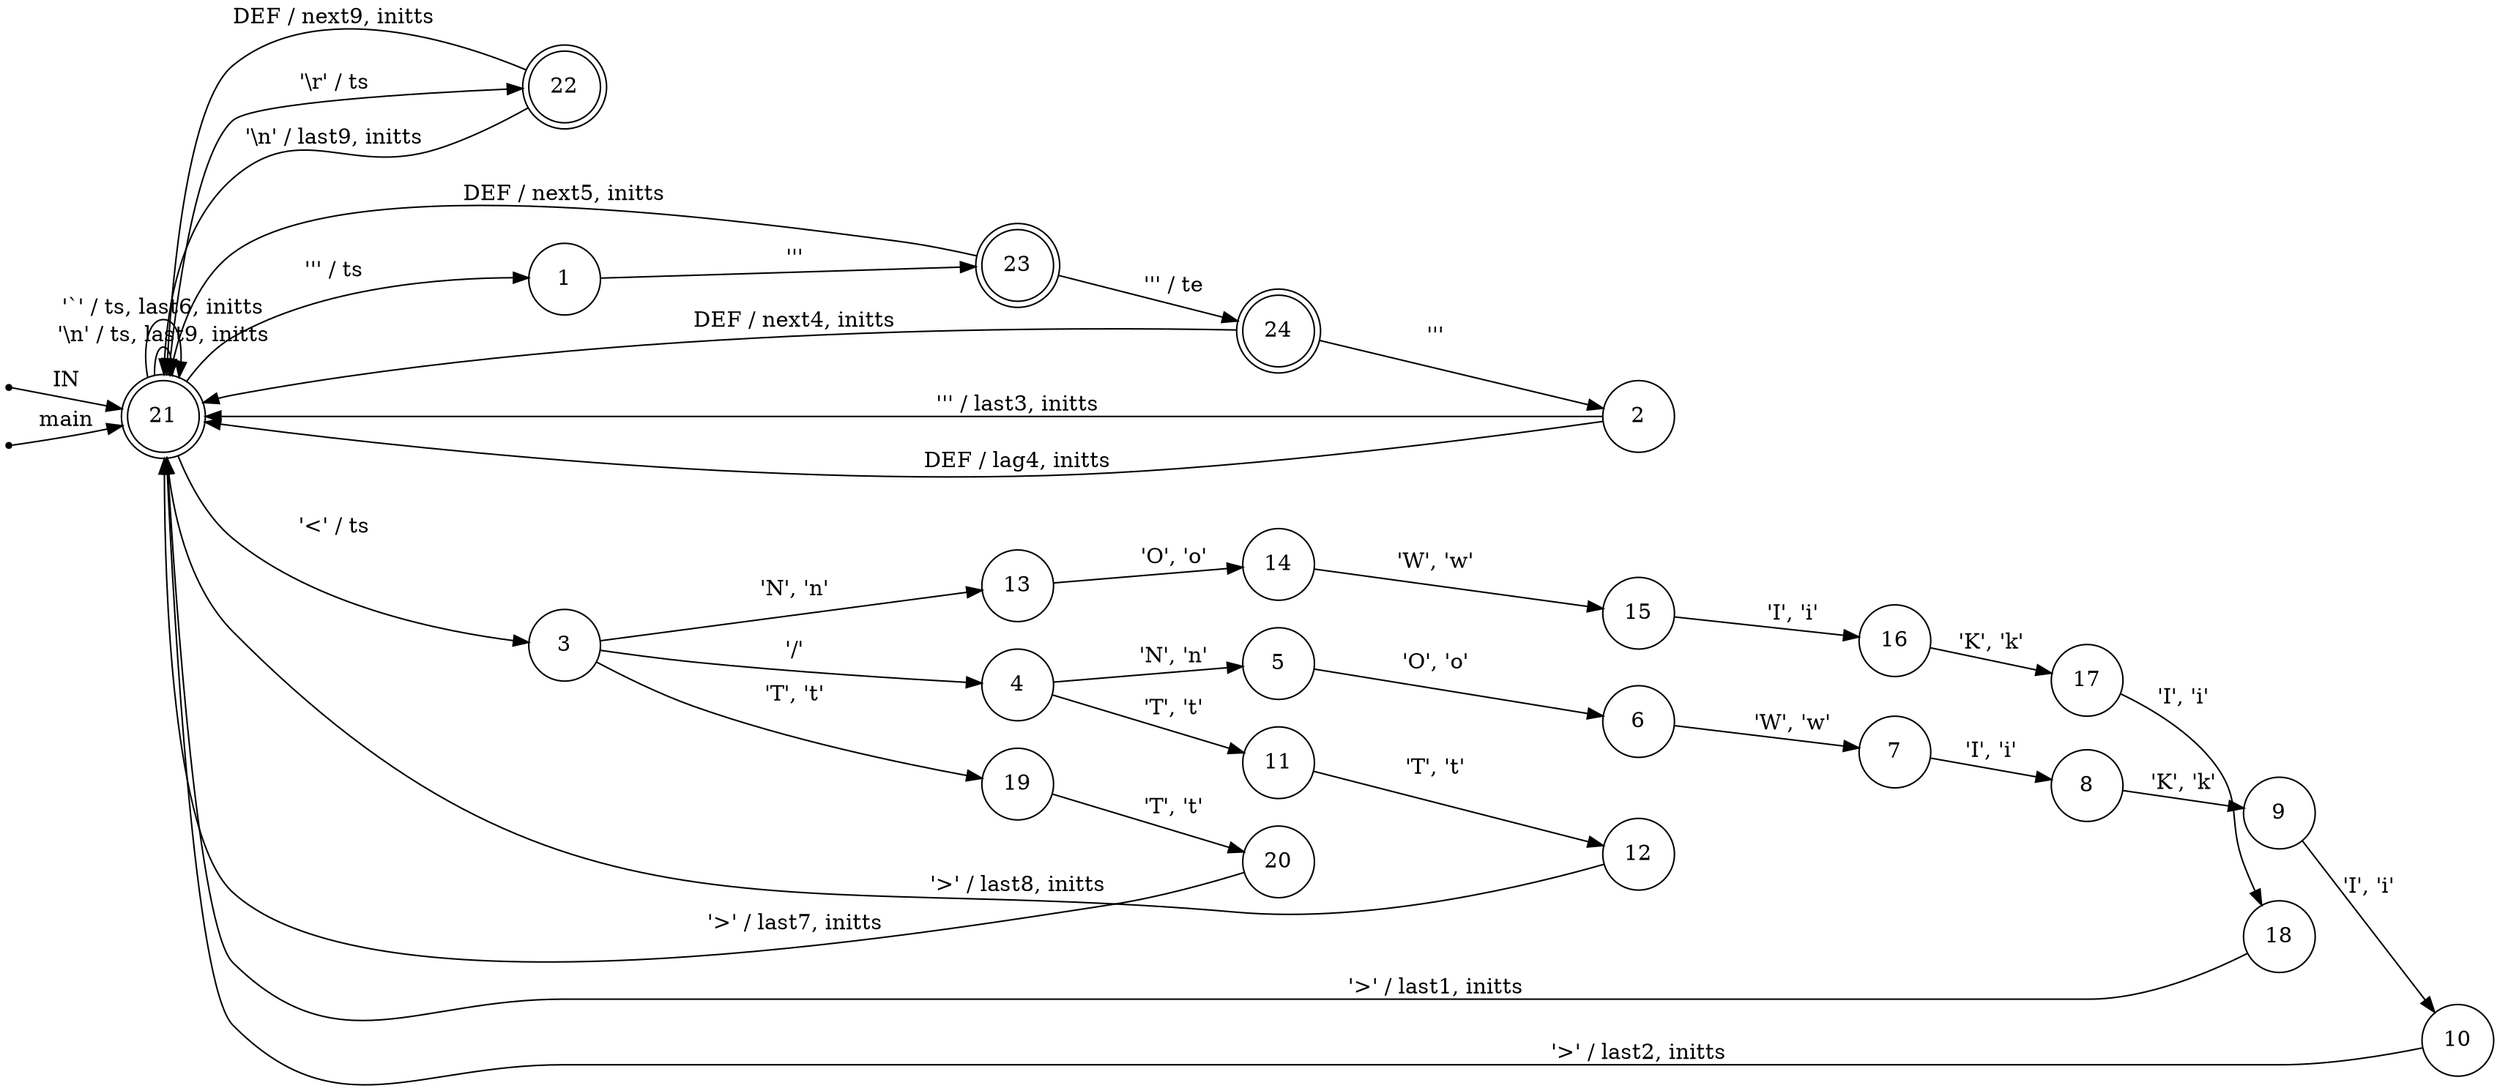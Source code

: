 digraph wikitext {
	rankdir=LR;
	node [ shape = point ];
	ENTRY;
	en_21;
	node [ shape = circle, height = 0.2 ];
	node [ fixedsize = true, height = 0.65, shape = doublecircle ];
	21;
	22;
	23;
	24;
	node [ shape = circle ];
	1 -> 23 [ label = "'''" ];
	2 -> 21 [ label = "''' / last3, initts" ];
	2 -> 21 [ label = "DEF / lag4, initts" ];
	3 -> 4 [ label = "'/'" ];
	3 -> 13 [ label = "'N', 'n'" ];
	3 -> 19 [ label = "'T', 't'" ];
	4 -> 5 [ label = "'N', 'n'" ];
	4 -> 11 [ label = "'T', 't'" ];
	5 -> 6 [ label = "'O', 'o'" ];
	6 -> 7 [ label = "'W', 'w'" ];
	7 -> 8 [ label = "'I', 'i'" ];
	8 -> 9 [ label = "'K', 'k'" ];
	9 -> 10 [ label = "'I', 'i'" ];
	10 -> 21 [ label = "'>' / last2, initts" ];
	11 -> 12 [ label = "'T', 't'" ];
	12 -> 21 [ label = "'>' / last8, initts" ];
	13 -> 14 [ label = "'O', 'o'" ];
	14 -> 15 [ label = "'W', 'w'" ];
	15 -> 16 [ label = "'I', 'i'" ];
	16 -> 17 [ label = "'K', 'k'" ];
	17 -> 18 [ label = "'I', 'i'" ];
	18 -> 21 [ label = "'>' / last1, initts" ];
	19 -> 20 [ label = "'T', 't'" ];
	20 -> 21 [ label = "'>' / last7, initts" ];
	21 -> 21 [ label = "'\\n' / ts, last9, initts" ];
	21 -> 22 [ label = "'\\r' / ts" ];
	21 -> 1 [ label = "''' / ts" ];
	21 -> 3 [ label = "'<' / ts" ];
	21 -> 21 [ label = "'`' / ts, last6, initts" ];
	22 -> 21 [ label = "'\\n' / last9, initts" ];
	22 -> 21 [ label = "DEF / next9, initts" ];
	23 -> 24 [ label = "''' / te" ];
	23 -> 21 [ label = "DEF / next5, initts" ];
	24 -> 2 [ label = "'''" ];
	24 -> 21 [ label = "DEF / next4, initts" ];
	ENTRY -> 21 [ label = "IN" ];
	en_21 -> 21 [ label = "main" ];
}
